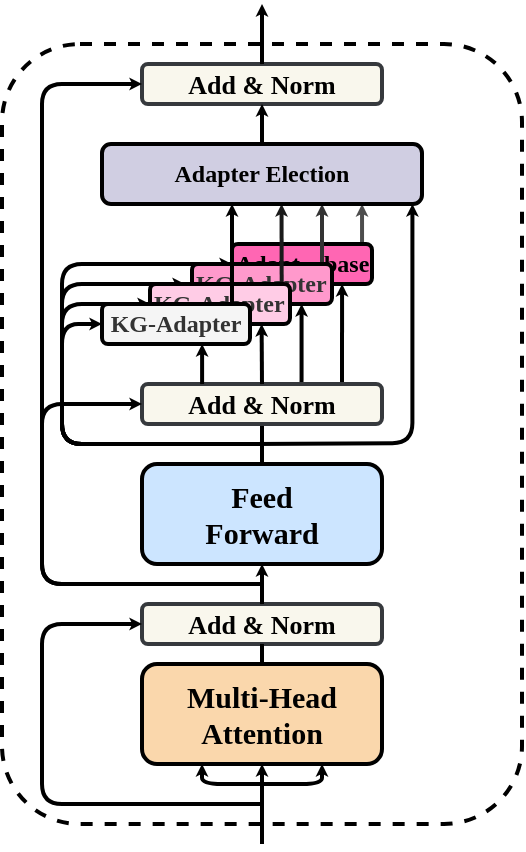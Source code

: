 <mxfile version="20.8.5" type="github">
  <diagram id="zIpmrHKljPA6NFoTWR1B" name="第 1 页">
    <mxGraphModel dx="989" dy="543" grid="1" gridSize="10" guides="1" tooltips="1" connect="1" arrows="1" fold="1" page="1" pageScale="1" pageWidth="827" pageHeight="1169" math="0" shadow="0">
      <root>
        <mxCell id="0" />
        <mxCell id="1" parent="0" />
        <mxCell id="W2sbJVuLxVVdnoPz6O2E-69" value="" style="rounded=1;whiteSpace=wrap;html=1;dashed=1;fillStyle=auto;strokeWidth=2;fontFamily=Times New Roman;fontSize=11;gradientDirection=north;" parent="1" vertex="1">
          <mxGeometry x="270" y="170" width="260" height="390" as="geometry" />
        </mxCell>
        <mxCell id="Ji0CEcyrEnFxUZOUWHjL-1" value="&lt;span style=&quot;font-size: 11px;&quot;&gt;&lt;font style=&quot;font-size: 15px;&quot; face=&quot;Times New Roman&quot;&gt;&lt;b&gt;Multi-Head&lt;br style=&quot;&quot;&gt;Attention&lt;/b&gt;&lt;/font&gt;&lt;/span&gt;" style="rounded=1;whiteSpace=wrap;html=1;fillColor=#fad7ac;strokeColor=#000000;strokeWidth=2;" parent="1" vertex="1">
          <mxGeometry x="340" y="480" width="120" height="50" as="geometry" />
        </mxCell>
        <mxCell id="Ji0CEcyrEnFxUZOUWHjL-2" value="&lt;b&gt;Add &amp;amp; Norm&lt;/b&gt;" style="rounded=1;whiteSpace=wrap;html=1;strokeColor=#36393d;strokeWidth=2;fontFamily=Times New Roman;fontSize=13;fillColor=#f9f7ed;" parent="1" vertex="1">
          <mxGeometry x="340" y="450" width="120" height="20" as="geometry" />
        </mxCell>
        <mxCell id="Ji0CEcyrEnFxUZOUWHjL-3" value="&lt;font style=&quot;font-size: 15px;&quot; face=&quot;Times New Roman&quot;&gt;&lt;b&gt;&lt;span style=&quot;&quot;&gt;Feed&lt;br&gt;&lt;/span&gt;Forward&lt;/b&gt;&lt;/font&gt;" style="rounded=1;whiteSpace=wrap;html=1;fillColor=#cce5ff;strokeColor=#000000;strokeWidth=2;" parent="1" vertex="1">
          <mxGeometry x="340" y="380" width="120" height="50" as="geometry" />
        </mxCell>
        <mxCell id="Ji0CEcyrEnFxUZOUWHjL-5" value="&lt;b&gt;Add &amp;amp; Norm&lt;/b&gt;" style="rounded=1;whiteSpace=wrap;html=1;strokeColor=#36393d;strokeWidth=2;fontFamily=Times New Roman;fontSize=13;fillColor=#f9f7ed;" parent="1" vertex="1">
          <mxGeometry x="340" y="180" width="120" height="20" as="geometry" />
        </mxCell>
        <mxCell id="W2sbJVuLxVVdnoPz6O2E-4" value="" style="edgeStyle=orthogonalEdgeStyle;elbow=vertical;strokeWidth=2;endArrow=classic;endFill=0;fontStyle=1;strokeColor=#000000;entryX=0;entryY=0.5;entryDx=0;entryDy=0;endSize=0;startSize=4;" parent="1" target="Ji0CEcyrEnFxUZOUWHjL-2" edge="1">
          <mxGeometry x="238" y="485" width="100" height="100" as="geometry">
            <mxPoint x="400" y="550" as="sourcePoint" />
            <mxPoint x="601" y="590" as="targetPoint" />
            <Array as="points">
              <mxPoint x="290" y="550" />
              <mxPoint x="290" y="460" />
            </Array>
          </mxGeometry>
        </mxCell>
        <mxCell id="W2sbJVuLxVVdnoPz6O2E-5" value="" style="edgeStyle=elbowEdgeStyle;elbow=vertical;strokeWidth=2;endArrow=classic;endFill=0;fontStyle=1;strokeColor=#000000;entryX=0.75;entryY=1;entryDx=0;entryDy=0;endSize=0;startSize=4;" parent="1" target="Ji0CEcyrEnFxUZOUWHjL-1" edge="1">
          <mxGeometry x="223" y="495" width="100" height="100" as="geometry">
            <mxPoint x="400" y="540" as="sourcePoint" />
            <mxPoint x="586" y="600" as="targetPoint" />
            <Array as="points">
              <mxPoint x="410" y="540" />
              <mxPoint x="883" y="655" />
            </Array>
          </mxGeometry>
        </mxCell>
        <mxCell id="W2sbJVuLxVVdnoPz6O2E-6" value="" style="edgeStyle=elbowEdgeStyle;elbow=vertical;strokeWidth=2;endArrow=classic;endFill=0;fontStyle=1;strokeColor=#000000;entryX=0.25;entryY=1;entryDx=0;entryDy=0;endSize=0;startSize=4;" parent="1" target="Ji0CEcyrEnFxUZOUWHjL-1" edge="1">
          <mxGeometry x="148" y="485" width="100" height="100" as="geometry">
            <mxPoint x="400" y="540" as="sourcePoint" />
            <mxPoint x="511" y="590" as="targetPoint" />
            <Array as="points">
              <mxPoint x="390" y="540" />
              <mxPoint x="808" y="645" />
            </Array>
          </mxGeometry>
        </mxCell>
        <mxCell id="W2sbJVuLxVVdnoPz6O2E-7" value="" style="edgeStyle=elbowEdgeStyle;elbow=vertical;strokeWidth=2;endArrow=classic;endFill=0;fontStyle=1;strokeColor=#000000;entryX=0.5;entryY=1;entryDx=0;entryDy=0;endSize=0;startSize=4;" parent="1" target="Ji0CEcyrEnFxUZOUWHjL-1" edge="1">
          <mxGeometry x="118" y="500" width="100" height="100" as="geometry">
            <mxPoint x="400" y="570" as="sourcePoint" />
            <mxPoint x="481" y="605" as="targetPoint" />
            <Array as="points" />
          </mxGeometry>
        </mxCell>
        <mxCell id="W2sbJVuLxVVdnoPz6O2E-8" value="" style="edgeStyle=orthogonalEdgeStyle;elbow=vertical;strokeWidth=2;endArrow=none;endFill=0;fontStyle=1;strokeColor=#000000;endSize=0;startSize=4;exitX=0.5;exitY=0;exitDx=0;exitDy=0;" parent="1" source="Ji0CEcyrEnFxUZOUWHjL-1" edge="1">
          <mxGeometry x="448" y="475" width="100" height="100" as="geometry">
            <mxPoint x="610" y="520" as="sourcePoint" />
            <mxPoint x="400" y="470" as="targetPoint" />
          </mxGeometry>
        </mxCell>
        <mxCell id="W2sbJVuLxVVdnoPz6O2E-9" value="" style="edgeStyle=orthogonalEdgeStyle;elbow=vertical;strokeWidth=2;endArrow=classic;endFill=0;fontStyle=1;strokeColor=#000000;entryX=0.5;entryY=1;entryDx=0;entryDy=0;endSize=0;startSize=4;exitX=0.5;exitY=0;exitDx=0;exitDy=0;" parent="1" source="Ji0CEcyrEnFxUZOUWHjL-2" target="Ji0CEcyrEnFxUZOUWHjL-3" edge="1">
          <mxGeometry x="488" y="375" width="100" height="100" as="geometry">
            <mxPoint x="650" y="410" as="sourcePoint" />
            <mxPoint x="590" y="330" as="targetPoint" />
          </mxGeometry>
        </mxCell>
        <mxCell id="W2sbJVuLxVVdnoPz6O2E-14" value="" style="edgeStyle=orthogonalEdgeStyle;elbow=vertical;strokeWidth=2;endArrow=none;endFill=0;fontStyle=1;strokeColor=#000000;entryX=0.5;entryY=1;entryDx=0;entryDy=0;endSize=0;startSize=4;exitX=0.5;exitY=0;exitDx=0;exitDy=0;" parent="1" source="Ji0CEcyrEnFxUZOUWHjL-3" target="W2sbJVuLxVVdnoPz6O2E-27" edge="1">
          <mxGeometry x="498" y="385" width="100" height="100" as="geometry">
            <mxPoint x="660" y="420" as="sourcePoint" />
            <mxPoint x="600" y="340" as="targetPoint" />
          </mxGeometry>
        </mxCell>
        <mxCell id="W2sbJVuLxVVdnoPz6O2E-55" value="" style="elbow=vertical;strokeWidth=2;endArrow=classic;endFill=0;fontStyle=1;strokeColor=#4D4D4D;endSize=0;startSize=4;" parent="1" edge="1">
          <mxGeometry x="347.95" y="235" width="100" height="100" as="geometry">
            <mxPoint x="450.02" y="270" as="sourcePoint" />
            <mxPoint x="450.02" y="250" as="targetPoint" />
          </mxGeometry>
        </mxCell>
        <mxCell id="W2sbJVuLxVVdnoPz6O2E-17" value="" style="edgeStyle=orthogonalEdgeStyle;elbow=vertical;strokeWidth=2;endArrow=classic;endFill=0;fontStyle=1;strokeColor=#000000;entryX=0;entryY=0.5;entryDx=0;entryDy=0;endSize=0;startSize=4;" parent="1" target="Ji0CEcyrEnFxUZOUWHjL-5" edge="1">
          <mxGeometry x="408" y="405" width="100" height="100" as="geometry">
            <mxPoint x="400" y="440" as="sourcePoint" />
            <mxPoint x="510" y="360" as="targetPoint" />
            <Array as="points">
              <mxPoint x="290" y="440" />
              <mxPoint x="290" y="190" />
            </Array>
          </mxGeometry>
        </mxCell>
        <mxCell id="W2sbJVuLxVVdnoPz6O2E-22" value="&lt;b&gt;&lt;font face=&quot;Times New Roman&quot;&gt;Adapt---base&lt;/font&gt;&lt;/b&gt;" style="rounded=1;whiteSpace=wrap;html=1;align=left;fillColor=#FF66B3;strokeWidth=2;" parent="1" vertex="1">
          <mxGeometry x="385" y="270" width="70" height="20" as="geometry" />
        </mxCell>
        <mxCell id="W2sbJVuLxVVdnoPz6O2E-60" value="" style="edgeStyle=orthogonalEdgeStyle;elbow=vertical;strokeWidth=2;endArrow=classic;endFill=0;fontStyle=1;strokeColor=#000000;endSize=0;startSize=4;" parent="1" edge="1">
          <mxGeometry x="317.8" y="285" width="100" height="100" as="geometry">
            <mxPoint x="419.77" y="340" as="sourcePoint" />
            <mxPoint x="419.8" y="300" as="targetPoint" />
            <Array as="points" />
          </mxGeometry>
        </mxCell>
        <mxCell id="W2sbJVuLxVVdnoPz6O2E-66" value="" style="edgeStyle=orthogonalEdgeStyle;elbow=vertical;strokeWidth=2;endArrow=classic;endFill=0;fontStyle=1;strokeColor=#000000;endSize=0;startSize=4;entryX=0;entryY=0.5;entryDx=0;entryDy=0;" parent="1" target="W2sbJVuLxVVdnoPz6O2E-22" edge="1">
          <mxGeometry x="738" y="334.98" width="100" height="100" as="geometry">
            <mxPoint x="400" y="370" as="sourcePoint" />
            <mxPoint x="680" y="389.98" as="targetPoint" />
            <Array as="points">
              <mxPoint x="400" y="370" />
              <mxPoint x="300" y="370" />
              <mxPoint x="300" y="280" />
            </Array>
          </mxGeometry>
        </mxCell>
        <mxCell id="W2sbJVuLxVVdnoPz6O2E-56" value="" style="elbow=vertical;strokeWidth=2;endArrow=classic;endFill=0;fontStyle=1;strokeColor=#333333;endSize=0;startSize=4;" parent="1" edge="1">
          <mxGeometry x="327.93" y="235" width="100" height="100" as="geometry">
            <mxPoint x="430.0" y="280" as="sourcePoint" />
            <mxPoint x="430.0" y="250" as="targetPoint" />
          </mxGeometry>
        </mxCell>
        <mxCell id="W2sbJVuLxVVdnoPz6O2E-21" value="&lt;b style=&quot;border-color: var(--border-color); color: rgb(51, 51, 51); font-family: &amp;quot;Times New Roman&amp;quot;; text-align: center;&quot;&gt;KG-Adapter&lt;/b&gt;" style="rounded=1;whiteSpace=wrap;html=1;align=left;fillColor=#FF99CC;strokeWidth=2;" parent="1" vertex="1">
          <mxGeometry x="365" y="280" width="70" height="20" as="geometry" />
        </mxCell>
        <mxCell id="W2sbJVuLxVVdnoPz6O2E-61" value="" style="edgeStyle=orthogonalEdgeStyle;elbow=vertical;strokeWidth=2;endArrow=classic;endFill=0;fontStyle=1;strokeColor=#000000;endSize=0;startSize=4;" parent="1" edge="1">
          <mxGeometry x="338.03" y="275" width="100" height="100" as="geometry">
            <mxPoint x="440" y="340" as="sourcePoint" />
            <mxPoint x="440.03" y="290" as="targetPoint" />
            <Array as="points" />
          </mxGeometry>
        </mxCell>
        <mxCell id="W2sbJVuLxVVdnoPz6O2E-67" value="" style="edgeStyle=orthogonalEdgeStyle;elbow=vertical;strokeWidth=2;endArrow=classic;endFill=0;fontStyle=1;strokeColor=#000000;endSize=0;startSize=4;entryX=0.25;entryY=0;entryDx=0;entryDy=0;" parent="1" target="W2sbJVuLxVVdnoPz6O2E-20" edge="1">
          <mxGeometry x="748" y="344.98" width="100" height="100" as="geometry">
            <mxPoint x="400" y="370" as="sourcePoint" />
            <mxPoint x="690" y="399.98" as="targetPoint" />
            <Array as="points">
              <mxPoint x="400" y="370" />
              <mxPoint x="300" y="370" />
              <mxPoint x="300" y="290" />
            </Array>
          </mxGeometry>
        </mxCell>
        <mxCell id="W2sbJVuLxVVdnoPz6O2E-57" value="" style="elbow=vertical;strokeWidth=2;endArrow=classic;endFill=0;fontStyle=1;strokeColor=#1A1A1A;endSize=0;startSize=4;" parent="1" edge="1">
          <mxGeometry x="307.7" y="235" width="100" height="100" as="geometry">
            <mxPoint x="409.84" y="290" as="sourcePoint" />
            <mxPoint x="409.77" y="250" as="targetPoint" />
          </mxGeometry>
        </mxCell>
        <mxCell id="W2sbJVuLxVVdnoPz6O2E-20" value="&lt;b style=&quot;border-color: var(--border-color); color: rgb(51, 51, 51); font-family: &amp;quot;Times New Roman&amp;quot;; text-align: center;&quot;&gt;KG-Adapter&lt;/b&gt;" style="rounded=1;whiteSpace=wrap;html=1;align=left;fillColor=#FFCCE6;strokeColor=#000000;strokeWidth=2;" parent="1" vertex="1">
          <mxGeometry x="344" y="290" width="70" height="20" as="geometry" />
        </mxCell>
        <mxCell id="W2sbJVuLxVVdnoPz6O2E-65" value="" style="edgeStyle=orthogonalEdgeStyle;elbow=vertical;strokeWidth=2;endArrow=classic;endFill=0;fontStyle=1;strokeColor=#000000;endSize=0;startSize=4;entryX=0;entryY=0.5;entryDx=0;entryDy=0;" parent="1" target="W2sbJVuLxVVdnoPz6O2E-20" edge="1">
          <mxGeometry x="718" y="234.98" width="100" height="100" as="geometry">
            <mxPoint x="400" y="370" as="sourcePoint" />
            <mxPoint x="660" y="289.98" as="targetPoint" />
            <Array as="points">
              <mxPoint x="400" y="370" />
              <mxPoint x="300" y="370" />
              <mxPoint x="300" y="300" />
            </Array>
          </mxGeometry>
        </mxCell>
        <mxCell id="W2sbJVuLxVVdnoPz6O2E-53" value="" style="elbow=vertical;strokeWidth=2;endArrow=classic;endFill=0;fontStyle=1;strokeColor=#000000;endSize=0;startSize=4;" parent="1" edge="1">
          <mxGeometry x="282.93" y="235" width="100" height="100" as="geometry">
            <mxPoint x="385" y="300" as="sourcePoint" />
            <mxPoint x="385" y="250" as="targetPoint" />
          </mxGeometry>
        </mxCell>
        <mxCell id="W2sbJVuLxVVdnoPz6O2E-18" value="&lt;font face=&quot;Times New Roman&quot;&gt;&lt;b&gt;KG-Adapter&lt;/b&gt;&lt;/font&gt;" style="rounded=1;whiteSpace=wrap;html=1;align=center;fillColor=#f5f5f5;fillStyle=auto;gradientDirection=north;fontColor=#333333;strokeColor=#000000;strokeWidth=2;" parent="1" vertex="1">
          <mxGeometry x="320" y="300" width="74" height="20" as="geometry" />
        </mxCell>
        <mxCell id="W2sbJVuLxVVdnoPz6O2E-27" value="&lt;b&gt;Add &amp;amp; Norm&lt;/b&gt;" style="rounded=1;whiteSpace=wrap;html=1;strokeColor=#36393d;strokeWidth=2;fontFamily=Times New Roman;fontSize=13;fillColor=#f9f7ed;" parent="1" vertex="1">
          <mxGeometry x="340" y="340" width="120" height="20" as="geometry" />
        </mxCell>
        <mxCell id="W2sbJVuLxVVdnoPz6O2E-36" value="&lt;b&gt;Adapter Election&lt;/b&gt;" style="rounded=1;whiteSpace=wrap;html=1;fillStyle=auto;strokeColor=#000000;strokeWidth=2;fontFamily=Times New Roman;fillColor=#d0cee2;gradientDirection=north;" parent="1" vertex="1">
          <mxGeometry x="320" y="220" width="160" height="30" as="geometry" />
        </mxCell>
        <mxCell id="W2sbJVuLxVVdnoPz6O2E-37" value="" style="edgeStyle=orthogonalEdgeStyle;elbow=vertical;strokeWidth=2;endArrow=classic;endFill=0;fontStyle=1;strokeColor=#000000;endSize=0;startSize=4;entryX=0;entryY=0.5;entryDx=0;entryDy=0;" parent="1" target="W2sbJVuLxVVdnoPz6O2E-27" edge="1">
          <mxGeometry x="518" y="295" width="100" height="100" as="geometry">
            <mxPoint x="400" y="440" as="sourcePoint" />
            <mxPoint x="460" y="340" as="targetPoint" />
            <Array as="points">
              <mxPoint x="290" y="440" />
              <mxPoint x="290" y="350" />
            </Array>
          </mxGeometry>
        </mxCell>
        <mxCell id="W2sbJVuLxVVdnoPz6O2E-38" value="" style="edgeStyle=orthogonalEdgeStyle;elbow=vertical;strokeWidth=2;endArrow=classic;endFill=0;fontStyle=1;strokeColor=#000000;endSize=0;startSize=4;exitX=0.5;exitY=0;exitDx=0;exitDy=0;" parent="1" source="Ji0CEcyrEnFxUZOUWHjL-5" edge="1">
          <mxGeometry x="528" y="305" width="100" height="100" as="geometry">
            <mxPoint x="690" y="340" as="sourcePoint" />
            <mxPoint x="400" y="150" as="targetPoint" />
          </mxGeometry>
        </mxCell>
        <mxCell id="W2sbJVuLxVVdnoPz6O2E-52" value="" style="elbow=vertical;strokeWidth=2;endArrow=classic;endFill=0;fontStyle=1;strokeColor=#000000;endSize=0;startSize=4;" parent="1" edge="1">
          <mxGeometry x="268.05" y="305" width="100" height="100" as="geometry">
            <mxPoint x="370.05" y="340" as="sourcePoint" />
            <mxPoint x="370.05" y="320" as="targetPoint" />
          </mxGeometry>
        </mxCell>
        <mxCell id="W2sbJVuLxVVdnoPz6O2E-63" value="" style="elbow=vertical;strokeWidth=2;endArrow=classic;endFill=0;fontStyle=1;strokeColor=#000000;endSize=0;startSize=4;" parent="1" edge="1">
          <mxGeometry x="297.76" y="185" width="100" height="100" as="geometry">
            <mxPoint x="400" y="220" as="sourcePoint" />
            <mxPoint x="400" y="200" as="targetPoint" />
          </mxGeometry>
        </mxCell>
        <mxCell id="W2sbJVuLxVVdnoPz6O2E-64" value="" style="edgeStyle=orthogonalEdgeStyle;elbow=vertical;strokeWidth=2;endArrow=classic;endFill=0;fontStyle=1;strokeColor=#000000;endSize=0;startSize=4;entryX=0;entryY=0.5;entryDx=0;entryDy=0;" parent="1" target="W2sbJVuLxVVdnoPz6O2E-18" edge="1">
          <mxGeometry x="648" y="284.98" width="100" height="100" as="geometry">
            <mxPoint x="400" y="370" as="sourcePoint" />
            <mxPoint x="590" y="339.98" as="targetPoint" />
            <Array as="points">
              <mxPoint x="300" y="370" />
              <mxPoint x="300" y="310" />
            </Array>
          </mxGeometry>
        </mxCell>
        <mxCell id="W2sbJVuLxVVdnoPz6O2E-78" value="" style="elbow=vertical;strokeWidth=2;endArrow=classic;endFill=0;fontStyle=1;strokeColor=#000000;endSize=0;startSize=4;" parent="1" edge="1">
          <mxGeometry x="297.8" y="295" width="100" height="100" as="geometry">
            <mxPoint x="400" y="340" as="sourcePoint" />
            <mxPoint x="399.8" y="310" as="targetPoint" />
          </mxGeometry>
        </mxCell>
        <mxCell id="674ryOGhswU-Gjs8rszS-2" value="" style="edgeStyle=orthogonalEdgeStyle;elbow=vertical;strokeWidth=2;endArrow=classic;endFill=0;fontStyle=1;strokeColor=#000000;endSize=0;startSize=4;entryX=0.939;entryY=1.015;entryDx=0;entryDy=0;entryPerimeter=0;" edge="1" parent="1">
          <mxGeometry x="582.97" y="324.55" width="100" height="100" as="geometry">
            <mxPoint x="390.97" y="370" as="sourcePoint" />
            <mxPoint x="475.21" y="250.0" as="targetPoint" />
            <Array as="points">
              <mxPoint x="384.97" y="369.55" />
              <mxPoint x="474.97" y="369.55" />
            </Array>
          </mxGeometry>
        </mxCell>
      </root>
    </mxGraphModel>
  </diagram>
</mxfile>
